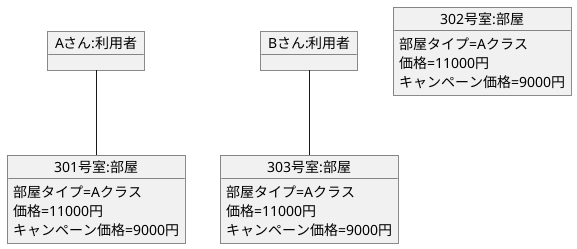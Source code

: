 @startuml 演習３－５
object "Aさん:利用者" as Aさん{

}
object "Bさん:利用者" as Bさん{

}
object "301号室:部屋" as 301号室{
    部屋タイプ=Aクラス
    価格=11000円
    キャンペーン価格=9000円
}
object "302号室:部屋" as 302号室{
    部屋タイプ=Aクラス
    価格=11000円
    キャンペーン価格=9000円
}
object "303号室:部屋" as 303号室{
    部屋タイプ=Aクラス
    価格=11000円
    キャンペーン価格=9000円
}
Aさん--301号室
Bさん--303号室
@enduml